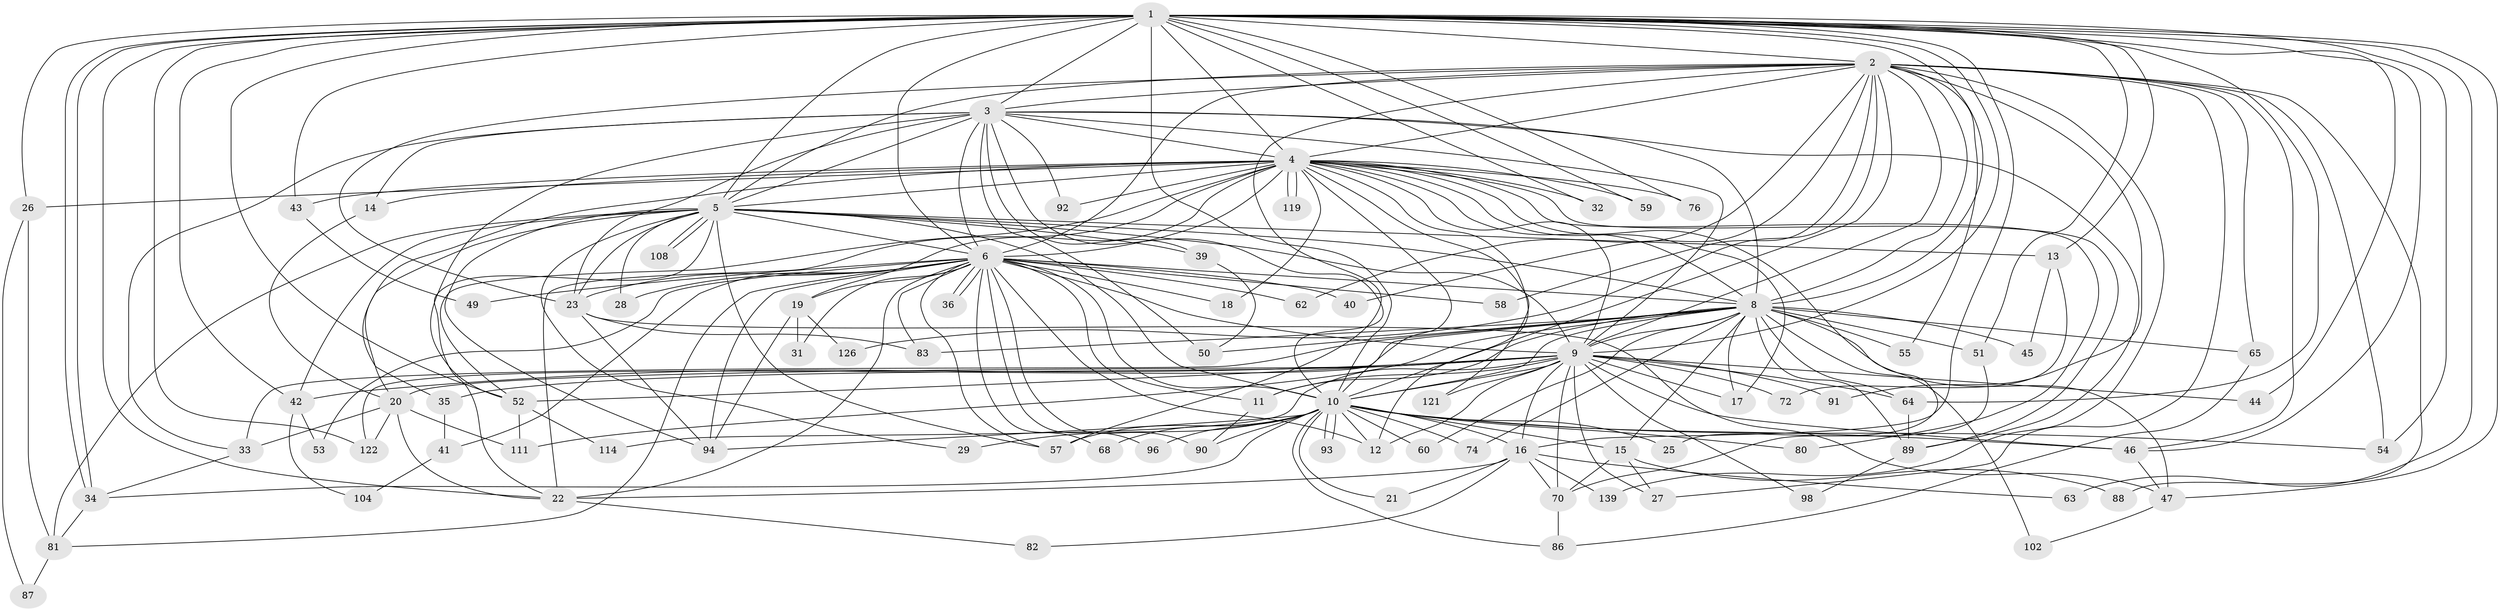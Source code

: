 // original degree distribution, {32: 0.00684931506849315, 24: 0.00684931506849315, 18: 0.00684931506849315, 30: 0.00684931506849315, 22: 0.00684931506849315, 23: 0.00684931506849315, 20: 0.00684931506849315, 29: 0.0136986301369863, 31: 0.00684931506849315, 4: 0.07534246575342465, 3: 0.21232876712328766, 5: 0.0684931506849315, 9: 0.00684931506849315, 7: 0.0136986301369863, 2: 0.547945205479452, 6: 0.00684931506849315}
// Generated by graph-tools (version 1.1) at 2025/17/03/04/25 18:17:38]
// undirected, 87 vertices, 234 edges
graph export_dot {
graph [start="1"]
  node [color=gray90,style=filled];
  1 [super="+85"];
  2;
  3;
  4;
  5;
  6 [super="+48+7+38"];
  8;
  9;
  10;
  11 [super="+142+24"];
  12 [super="+78+124"];
  13;
  14;
  15;
  16;
  17 [super="+37"];
  18 [super="+30"];
  19;
  20 [super="+127+115+117+69"];
  21;
  22 [super="+118+141"];
  23 [super="+123+109+73"];
  25;
  26 [super="+107"];
  27 [super="+105"];
  28;
  29;
  31;
  32;
  33 [super="+129+67"];
  34 [super="+77"];
  35;
  36;
  39;
  40;
  41 [super="+61"];
  42 [super="+56"];
  43;
  44;
  45;
  46 [super="+79"];
  47 [super="+84"];
  49;
  50 [super="+116"];
  51;
  52 [super="+66+138+143"];
  53;
  54 [super="+71"];
  55;
  57 [super="+134+97+100"];
  58;
  59;
  60;
  62;
  63;
  64 [super="+75"];
  65 [super="+103"];
  68 [super="+146"];
  70 [super="+131+132"];
  72;
  74;
  76;
  80;
  81 [super="+128+110"];
  82;
  83;
  86;
  87;
  88;
  89 [super="+136"];
  90;
  91;
  92;
  93;
  94 [super="+125+106"];
  96;
  98;
  102 [super="+133"];
  104;
  108;
  111;
  114;
  119;
  121;
  122 [super="+135"];
  126;
  139;
  1 -- 2;
  1 -- 3;
  1 -- 4;
  1 -- 5;
  1 -- 6 [weight=4];
  1 -- 8;
  1 -- 9;
  1 -- 10 [weight=2];
  1 -- 13;
  1 -- 22;
  1 -- 26 [weight=2];
  1 -- 32;
  1 -- 34;
  1 -- 34;
  1 -- 42;
  1 -- 43;
  1 -- 44;
  1 -- 46;
  1 -- 47;
  1 -- 51;
  1 -- 52;
  1 -- 54;
  1 -- 59;
  1 -- 63;
  1 -- 76;
  1 -- 122;
  1 -- 64;
  1 -- 16;
  2 -- 3;
  2 -- 4;
  2 -- 5;
  2 -- 6 [weight=2];
  2 -- 8;
  2 -- 9;
  2 -- 10;
  2 -- 27;
  2 -- 40;
  2 -- 46;
  2 -- 54;
  2 -- 55;
  2 -- 57 [weight=2];
  2 -- 58;
  2 -- 62;
  2 -- 65;
  2 -- 88;
  2 -- 91;
  2 -- 126;
  2 -- 139;
  2 -- 23;
  3 -- 4;
  3 -- 5;
  3 -- 6 [weight=2];
  3 -- 8;
  3 -- 9;
  3 -- 10;
  3 -- 14;
  3 -- 39;
  3 -- 50 [weight=2];
  3 -- 89;
  3 -- 92;
  3 -- 52;
  3 -- 33;
  3 -- 23;
  4 -- 5;
  4 -- 6 [weight=3];
  4 -- 8;
  4 -- 9;
  4 -- 10;
  4 -- 14;
  4 -- 17;
  4 -- 18;
  4 -- 19;
  4 -- 25;
  4 -- 26;
  4 -- 32;
  4 -- 35;
  4 -- 43;
  4 -- 59;
  4 -- 76;
  4 -- 80;
  4 -- 92;
  4 -- 119;
  4 -- 119;
  4 -- 121;
  4 -- 52;
  4 -- 12;
  4 -- 89;
  4 -- 22;
  5 -- 6 [weight=2];
  5 -- 8;
  5 -- 9;
  5 -- 10;
  5 -- 13;
  5 -- 20;
  5 -- 22;
  5 -- 23;
  5 -- 28;
  5 -- 29;
  5 -- 39;
  5 -- 42;
  5 -- 81;
  5 -- 108;
  5 -- 108;
  5 -- 94;
  5 -- 57;
  6 -- 8 [weight=3];
  6 -- 9 [weight=2];
  6 -- 10 [weight=2];
  6 -- 11;
  6 -- 28;
  6 -- 31;
  6 -- 36;
  6 -- 36;
  6 -- 41 [weight=2];
  6 -- 58;
  6 -- 62;
  6 -- 68;
  6 -- 90;
  6 -- 94;
  6 -- 18 [weight=2];
  6 -- 53;
  6 -- 12;
  6 -- 81;
  6 -- 19;
  6 -- 83;
  6 -- 23 [weight=2];
  6 -- 96;
  6 -- 40;
  6 -- 49;
  6 -- 57;
  6 -- 22;
  8 -- 9;
  8 -- 10;
  8 -- 11;
  8 -- 15;
  8 -- 33;
  8 -- 45;
  8 -- 47;
  8 -- 50;
  8 -- 51;
  8 -- 55;
  8 -- 60;
  8 -- 64;
  8 -- 65;
  8 -- 74;
  8 -- 83;
  8 -- 102 [weight=2];
  8 -- 111;
  8 -- 122;
  8 -- 17;
  8 -- 89;
  9 -- 10;
  9 -- 16;
  9 -- 17;
  9 -- 20;
  9 -- 27;
  9 -- 35;
  9 -- 44;
  9 -- 52 [weight=3];
  9 -- 64;
  9 -- 72;
  9 -- 91;
  9 -- 98;
  9 -- 114;
  9 -- 121;
  9 -- 12;
  9 -- 70;
  9 -- 11;
  9 -- 46;
  9 -- 42;
  10 -- 12;
  10 -- 15;
  10 -- 16;
  10 -- 21;
  10 -- 25;
  10 -- 29;
  10 -- 57;
  10 -- 60;
  10 -- 68 [weight=2];
  10 -- 74;
  10 -- 80;
  10 -- 86;
  10 -- 90;
  10 -- 93;
  10 -- 93;
  10 -- 96;
  10 -- 94;
  10 -- 54;
  10 -- 34;
  10 -- 46;
  11 -- 90;
  13 -- 45;
  13 -- 72;
  14 -- 20;
  15 -- 70;
  15 -- 88;
  15 -- 27;
  16 -- 21;
  16 -- 63;
  16 -- 82;
  16 -- 139;
  16 -- 70;
  16 -- 22;
  19 -- 31;
  19 -- 94;
  19 -- 126;
  20 -- 33 [weight=2];
  20 -- 111;
  20 -- 122;
  20 -- 22;
  22 -- 82;
  23 -- 83;
  23 -- 47;
  23 -- 94;
  26 -- 87;
  26 -- 81;
  33 -- 34;
  34 -- 81;
  35 -- 41;
  39 -- 50;
  41 -- 104;
  42 -- 53;
  42 -- 104;
  43 -- 49;
  46 -- 47;
  47 -- 102;
  51 -- 70;
  52 -- 114;
  52 -- 111;
  64 -- 89;
  65 -- 86;
  70 -- 86;
  81 -- 87;
  89 -- 98;
}

